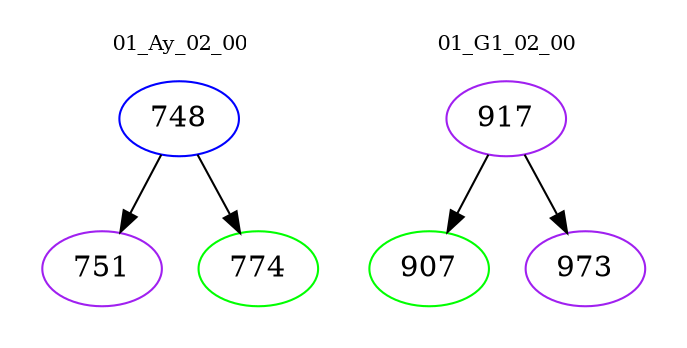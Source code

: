 digraph{
subgraph cluster_0 {
color = white
label = "01_Ay_02_00";
fontsize=10;
T0_748 [label="748", color="blue"]
T0_748 -> T0_751 [color="black"]
T0_751 [label="751", color="purple"]
T0_748 -> T0_774 [color="black"]
T0_774 [label="774", color="green"]
}
subgraph cluster_1 {
color = white
label = "01_G1_02_00";
fontsize=10;
T1_917 [label="917", color="purple"]
T1_917 -> T1_907 [color="black"]
T1_907 [label="907", color="green"]
T1_917 -> T1_973 [color="black"]
T1_973 [label="973", color="purple"]
}
}
